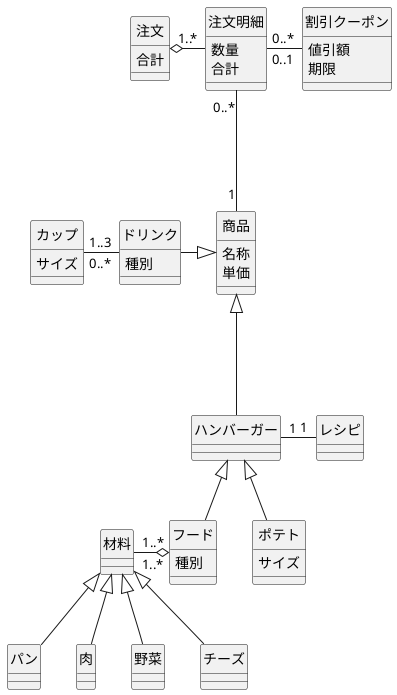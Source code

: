 @startuml
hide circle
class 注文{
    合計
}
class 注文明細{
    数量
    合計
}
class 割引クーポン{
    値引額
    期限
}
class カップ{
    サイズ
}
class ドリンク{
    種別
}
class 商品{
    名称
    単価
}
class ハンバーガー
class レシピ
class フード{
    種別
}
class ポテト{
    サイズ
}
class 材料
class パン
class 肉
class 野菜
class チーズ

注文 "1.." o--right- "*" 注文明細
注文明細 "0..*"--right- "0..1" 割引クーポン
注文明細 "0..*" --down- "1" 商品
カップ "1..3" --right- "0..*" ドリンク 
商品 <|--left- ドリンク
商品 <|--down- ハンバーガー
ハンバーガー "1" --right- "1" レシピ
ハンバーガー  <|-- フード
ハンバーガー  <|-- ポテト
フード "1..*" o--left- "1..*" 材料
材料 <|-- パン
材料 <|-- 肉
材料 <|-- 野菜
材料 <|-- チーズ
@enduml